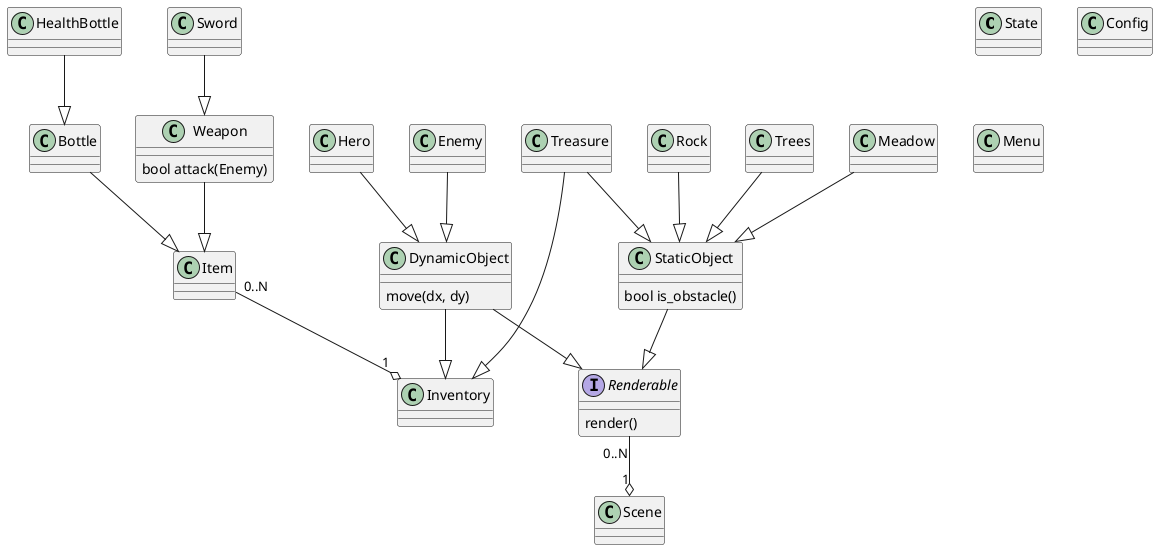 @startuml

'Текущее состояние игры. Положение объекто, количество вещей и тд
class State {
}

'Настройки игры
class Config {
}


interface Renderable {
    render()
}

'class Landscape {
'}

class StaticObject {
    bool is_obstacle()
}

class Rock {
}

class Trees {
}

class Meadow {
}

class Inventory {
}

class Item {
}

class Bottle {
}

class HealthBottle {
}

class Treasure {
}

class DynamicObject {
    move(dx, dy)
}

class Hero {
}

class Enemy {
}

class Scene {
}

class Menu {
}

class Weapon {
    bool attack(Enemy)
}

class Sword {
}

'Landscape --|> Renderable]
Treasure --|> Inventory
DynamicObject --|> Inventory
DynamicObject --|> Renderable
StaticObject --|> Renderable
Rock --|> StaticObject
Trees --|> StaticObject
Meadow --|> StaticObject
Treasure --|> StaticObject
Hero --|> DynamicObject
Enemy --|> DynamicObject

Weapon --|> Item
Bottle --|> Item

Sword --|> Weapon
HealthBottle --|> Bottle


Scene "1" o-U- "0..N" Renderable
Inventory "1" o-U- "0..N" Item

@enduml